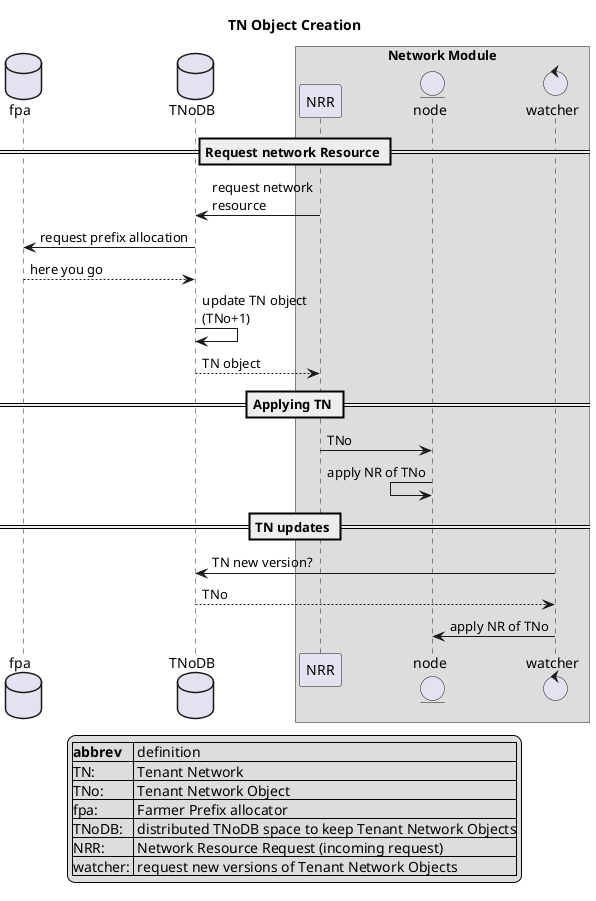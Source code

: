 @startuml
title TN Object Creation
' fpa : Farmer Prefix Allocator
database fpa
' TNoDB: TN Object TNoDB
database TNoDB
' NRR : Network Resource Request
box Network Module
participant NRR
' node : 0-OS
entity node
' 
control watcher
endbox

== Request network Resource ==
NRR -> TNoDB : request network\nresource
TNoDB -> fpa : request prefix allocation
fpa --> TNoDB : here you go
TNoDB->TNoDB :update TN object\n(TNo+1)
TNoDB --> NRR : TN object
== Applying TN == 
NRR -> node : TNo
node <- node : apply NR of TNo
== TN updates ==
watcher -> TNoDB : TN new version?
watcher <-- TNoDB : TNo
watcher -> node : apply NR of TNo


legend
|=abbrev  | definition   |
|TN:      | Tenant Network|
|TNo:     | Tenant Network Object |
|fpa:     | Farmer Prefix allocator|
|TNoDB:   | distributed TNoDB space to keep Tenant Network Objects|
|NRR:     | Network Resource Request (incoming request)|
|watcher: | request new versions of Tenant Network Objects|
endlegend
@enduml